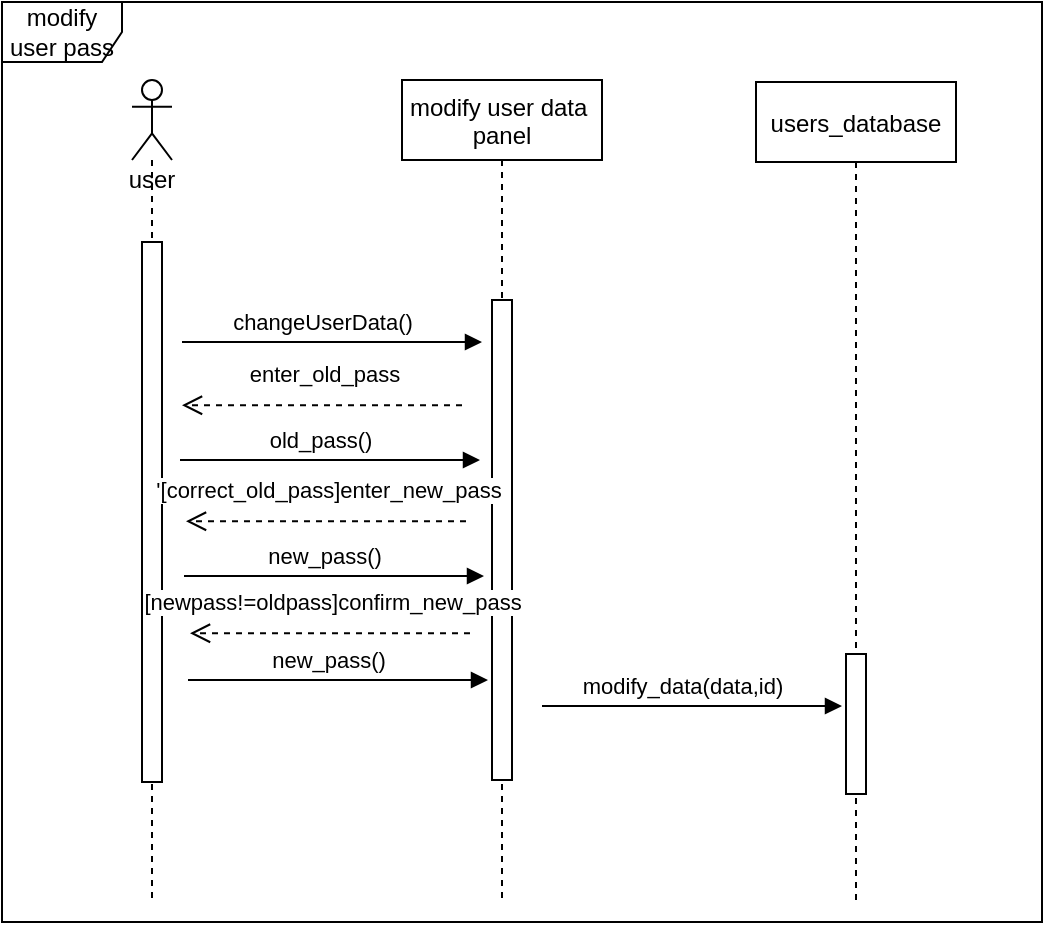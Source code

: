 <mxfile version="20.8.10" type="device"><diagram id="kgpKYQtTHZ0yAKxKKP6v" name="Page-1"><mxGraphModel dx="797" dy="472" grid="1" gridSize="10" guides="1" tooltips="1" connect="1" arrows="1" fold="1" page="1" pageScale="1" pageWidth="850" pageHeight="1100" math="0" shadow="0"><root><mxCell id="0"/><mxCell id="1" parent="0"/><mxCell id="62iLxjVJGYPEeGBwEZaz-22" value="modify user pass" style="shape=umlFrame;whiteSpace=wrap;html=1;fillColor=none;gradientColor=none;" parent="1" vertex="1"><mxGeometry x="100" y="40" width="520" height="460" as="geometry"/></mxCell><mxCell id="62iLxjVJGYPEeGBwEZaz-5" value="user" style="shape=umlLifeline;participant=umlActor;perimeter=lifelinePerimeter;whiteSpace=wrap;html=1;container=1;collapsible=0;recursiveResize=0;verticalAlign=top;spacingTop=36;outlineConnect=0;" parent="1" vertex="1"><mxGeometry x="165" y="79" width="20" height="411" as="geometry"/></mxCell><mxCell id="3nuBFxr9cyL0pnOWT2aG-5" value="modify user data &#10;panel" style="shape=umlLifeline;perimeter=lifelinePerimeter;container=1;collapsible=0;recursiveResize=0;rounded=0;shadow=0;strokeWidth=1;" parent="1" vertex="1"><mxGeometry x="300" y="79" width="100" height="411" as="geometry"/></mxCell><mxCell id="3nuBFxr9cyL0pnOWT2aG-6" value="" style="points=[];perimeter=orthogonalPerimeter;rounded=0;shadow=0;strokeWidth=1;" parent="3nuBFxr9cyL0pnOWT2aG-5" vertex="1"><mxGeometry x="45" y="110" width="10" height="240" as="geometry"/></mxCell><mxCell id="62iLxjVJGYPEeGBwEZaz-1" value="" style="html=1;points=[];perimeter=orthogonalPerimeter;" parent="1" vertex="1"><mxGeometry x="170" y="160" width="10" height="270" as="geometry"/></mxCell><object label="" sdf="sdf" id="62iLxjVJGYPEeGBwEZaz-9"><mxCell style="html=1;verticalAlign=bottom;endArrow=block;rounded=0;" parent="1" edge="1"><mxGeometry x="0.033" y="10" width="80" relative="1" as="geometry"><mxPoint x="190" y="210" as="sourcePoint"/><mxPoint x="340" y="210" as="targetPoint"/><mxPoint as="offset"/></mxGeometry></mxCell></object><mxCell id="62iLxjVJGYPEeGBwEZaz-23" value="changeUserData()" style="edgeLabel;html=1;align=center;verticalAlign=middle;resizable=0;points=[];" parent="62iLxjVJGYPEeGBwEZaz-9" vertex="1" connectable="0"><mxGeometry x="-0.416" y="-1" relative="1" as="geometry"><mxPoint x="26" y="-11" as="offset"/></mxGeometry></mxCell><mxCell id="62iLxjVJGYPEeGBwEZaz-15" value="users_database" style="shape=umlLifeline;perimeter=lifelinePerimeter;container=1;collapsible=0;recursiveResize=0;rounded=0;shadow=0;strokeWidth=1;" parent="1" vertex="1"><mxGeometry x="477" y="80" width="100" height="410" as="geometry"/></mxCell><mxCell id="62iLxjVJGYPEeGBwEZaz-16" value="" style="points=[];perimeter=orthogonalPerimeter;rounded=0;shadow=0;strokeWidth=1;" parent="62iLxjVJGYPEeGBwEZaz-15" vertex="1"><mxGeometry x="45" y="286" width="10" height="70" as="geometry"/></mxCell><mxCell id="62iLxjVJGYPEeGBwEZaz-31" value="enter_old_pass" style="html=1;verticalAlign=bottom;endArrow=open;dashed=1;endSize=8;rounded=0;" parent="1" edge="1"><mxGeometry x="-0.009" y="-7" relative="1" as="geometry"><mxPoint x="330" y="241.63" as="sourcePoint"/><mxPoint x="190" y="241.63" as="targetPoint"/><mxPoint as="offset"/></mxGeometry></mxCell><object label="" sdf="sdf" id="62iLxjVJGYPEeGBwEZaz-37"><mxCell style="html=1;verticalAlign=bottom;endArrow=block;rounded=0;" parent="1" edge="1"><mxGeometry x="0.033" y="10" width="80" relative="1" as="geometry"><mxPoint x="370" y="392.0" as="sourcePoint"/><mxPoint x="520" y="392.0" as="targetPoint"/><mxPoint as="offset"/></mxGeometry></mxCell></object><mxCell id="62iLxjVJGYPEeGBwEZaz-38" value="modify_data(data,id)" style="edgeLabel;html=1;align=center;verticalAlign=middle;resizable=0;points=[];" parent="62iLxjVJGYPEeGBwEZaz-37" vertex="1" connectable="0"><mxGeometry x="-0.416" y="-1" relative="1" as="geometry"><mxPoint x="26" y="-11" as="offset"/></mxGeometry></mxCell><object label="" sdf="sdf" id="62iLxjVJGYPEeGBwEZaz-39"><mxCell style="html=1;verticalAlign=bottom;endArrow=block;rounded=0;" parent="1" edge="1"><mxGeometry x="0.033" y="10" width="80" relative="1" as="geometry"><mxPoint x="189" y="269" as="sourcePoint"/><mxPoint x="339.0" y="269" as="targetPoint"/><mxPoint as="offset"/></mxGeometry></mxCell></object><mxCell id="62iLxjVJGYPEeGBwEZaz-40" value="old_pass()" style="edgeLabel;html=1;align=center;verticalAlign=middle;resizable=0;points=[];" parent="62iLxjVJGYPEeGBwEZaz-39" vertex="1" connectable="0"><mxGeometry x="-0.416" y="-1" relative="1" as="geometry"><mxPoint x="26" y="-11" as="offset"/></mxGeometry></mxCell><mxCell id="62iLxjVJGYPEeGBwEZaz-50" value="'[correct_old_pass]enter_new_pass" style="html=1;verticalAlign=bottom;endArrow=open;dashed=1;endSize=8;rounded=0;" parent="1" edge="1"><mxGeometry x="-0.009" y="-7" relative="1" as="geometry"><mxPoint x="332" y="299.63" as="sourcePoint"/><mxPoint x="192" y="299.63" as="targetPoint"/><mxPoint as="offset"/></mxGeometry></mxCell><object label="" sdf="sdf" id="62iLxjVJGYPEeGBwEZaz-51"><mxCell style="html=1;verticalAlign=bottom;endArrow=block;rounded=0;" parent="1" edge="1"><mxGeometry x="0.033" y="10" width="80" relative="1" as="geometry"><mxPoint x="191" y="327" as="sourcePoint"/><mxPoint x="341.0" y="327" as="targetPoint"/><mxPoint as="offset"/></mxGeometry></mxCell></object><mxCell id="62iLxjVJGYPEeGBwEZaz-52" value="new_pass()" style="edgeLabel;html=1;align=center;verticalAlign=middle;resizable=0;points=[];" parent="62iLxjVJGYPEeGBwEZaz-51" vertex="1" connectable="0"><mxGeometry x="-0.416" y="-1" relative="1" as="geometry"><mxPoint x="26" y="-11" as="offset"/></mxGeometry></mxCell><mxCell id="62iLxjVJGYPEeGBwEZaz-53" value="[newpass!=oldpass]confirm_new_pass" style="html=1;verticalAlign=bottom;endArrow=open;dashed=1;endSize=8;rounded=0;" parent="1" edge="1"><mxGeometry x="-0.009" y="-7" relative="1" as="geometry"><mxPoint x="334" y="355.63" as="sourcePoint"/><mxPoint x="194" y="355.63" as="targetPoint"/><mxPoint as="offset"/></mxGeometry></mxCell><object label="" sdf="sdf" id="62iLxjVJGYPEeGBwEZaz-54"><mxCell style="html=1;verticalAlign=bottom;endArrow=block;rounded=0;" parent="1" edge="1"><mxGeometry x="0.033" y="10" width="80" relative="1" as="geometry"><mxPoint x="193" y="379" as="sourcePoint"/><mxPoint x="343.0" y="379" as="targetPoint"/><mxPoint as="offset"/></mxGeometry></mxCell></object><mxCell id="62iLxjVJGYPEeGBwEZaz-55" value="new_pass()" style="edgeLabel;html=1;align=center;verticalAlign=middle;resizable=0;points=[];" parent="62iLxjVJGYPEeGBwEZaz-54" vertex="1" connectable="0"><mxGeometry x="-0.416" y="-1" relative="1" as="geometry"><mxPoint x="26" y="-11" as="offset"/></mxGeometry></mxCell></root></mxGraphModel></diagram></mxfile>